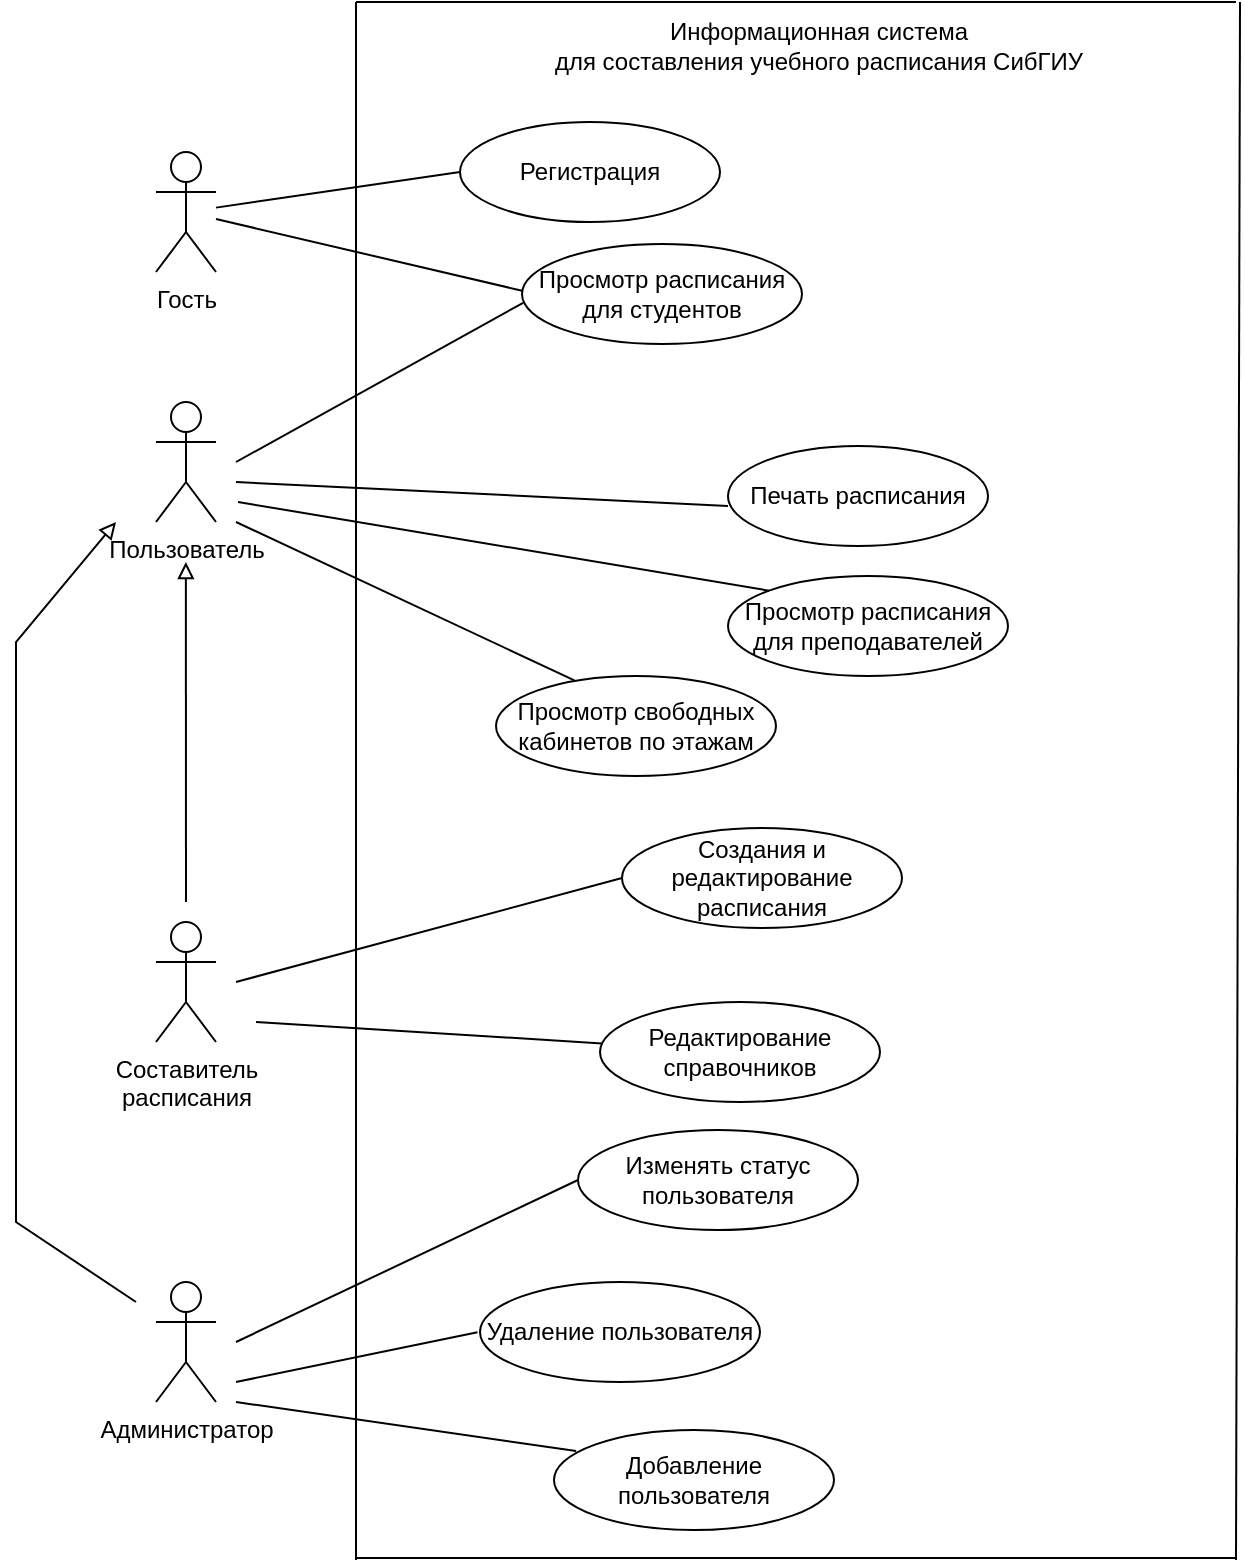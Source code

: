 <mxfile version="21.2.3" type="device">
  <diagram name="Страница 1" id="lszMw4IMi2-HAJDfdfZ7">
    <mxGraphModel dx="-100" dy="1981" grid="0" gridSize="10" guides="1" tooltips="1" connect="1" arrows="1" fold="1" page="0" pageScale="1" pageWidth="827" pageHeight="1169" math="0" shadow="0">
      <root>
        <mxCell id="0" />
        <mxCell id="1" parent="0" />
        <mxCell id="Vuedsg6ZILHKNDMDuiHz-1" value="Пользователь" style="shape=umlActor;verticalLabelPosition=bottom;verticalAlign=top;html=1;outlineConnect=0;strokeWidth=1;" parent="1" vertex="1">
          <mxGeometry x="1770" y="-870" width="30" height="60" as="geometry" />
        </mxCell>
        <mxCell id="-RtSNlsoVCivCNEhKEyF-11" value="Гость" style="shape=umlActor;verticalLabelPosition=bottom;verticalAlign=top;html=1;outlineConnect=0;strokeWidth=1;" parent="1" vertex="1">
          <mxGeometry x="1770" y="-995" width="30" height="60" as="geometry" />
        </mxCell>
        <mxCell id="-RtSNlsoVCivCNEhKEyF-13" value="" style="endArrow=none;html=1;rounded=0;" parent="1" edge="1">
          <mxGeometry width="50" height="50" relative="1" as="geometry">
            <mxPoint x="1870" y="-291" as="sourcePoint" />
            <mxPoint x="1870" y="-1070" as="targetPoint" />
          </mxGeometry>
        </mxCell>
        <mxCell id="-RtSNlsoVCivCNEhKEyF-14" value="" style="endArrow=none;html=1;rounded=0;" parent="1" edge="1">
          <mxGeometry width="50" height="50" relative="1" as="geometry">
            <mxPoint x="2310" y="-291" as="sourcePoint" />
            <mxPoint x="2312" y="-1070" as="targetPoint" />
          </mxGeometry>
        </mxCell>
        <mxCell id="-RtSNlsoVCivCNEhKEyF-15" value="" style="endArrow=none;html=1;rounded=0;" parent="1" edge="1">
          <mxGeometry width="50" height="50" relative="1" as="geometry">
            <mxPoint x="2310" y="-292" as="sourcePoint" />
            <mxPoint x="1870" y="-292" as="targetPoint" />
          </mxGeometry>
        </mxCell>
        <mxCell id="-RtSNlsoVCivCNEhKEyF-16" value="" style="endArrow=none;html=1;rounded=0;" parent="1" edge="1">
          <mxGeometry width="50" height="50" relative="1" as="geometry">
            <mxPoint x="2310" y="-1070" as="sourcePoint" />
            <mxPoint x="1870" y="-1070" as="targetPoint" />
          </mxGeometry>
        </mxCell>
        <mxCell id="-RtSNlsoVCivCNEhKEyF-17" value="Регистрация" style="ellipse;whiteSpace=wrap;html=1;strokeWidth=1;" parent="1" vertex="1">
          <mxGeometry x="1922" y="-1010" width="130" height="50" as="geometry" />
        </mxCell>
        <mxCell id="-RtSNlsoVCivCNEhKEyF-18" value="Информационная система&lt;br&gt;для составления учебного расписания СибГИУ" style="text;strokeColor=none;align=center;fillColor=none;html=1;verticalAlign=middle;whiteSpace=wrap;rounded=0;" parent="1" vertex="1">
          <mxGeometry x="1952" y="-1063" width="299" height="30" as="geometry" />
        </mxCell>
        <mxCell id="-RtSNlsoVCivCNEhKEyF-19" value="Составитель&lt;br style=&quot;--tw-border-spacing-x: 0; --tw-border-spacing-y: 0; --tw-translate-x: 0; --tw-translate-y: 0; --tw-rotate: 0; --tw-skew-x: 0; --tw-skew-y: 0; --tw-scale-x: 1; --tw-scale-y: 1; --tw-pan-x: ; --tw-pan-y: ; --tw-pinch-zoom: ; --tw-scroll-snap-strictness: proximity; --tw-ordinal: ; --tw-slashed-zero: ; --tw-numeric-figure: ; --tw-numeric-spacing: ; --tw-numeric-fraction: ; --tw-ring-inset: ; --tw-ring-offset-width: 0px; --tw-ring-offset-color: #fff; --tw-ring-color: rgb(59 130 246 / 0.5); --tw-ring-offset-shadow: 0 0 #0000; --tw-ring-shadow: 0 0 #0000; --tw-shadow: 0 0 #0000; --tw-shadow-colored: 0 0 #0000; --tw-blur: ; --tw-brightness: ; --tw-contrast: ; --tw-grayscale: ; --tw-hue-rotate: ; --tw-invert: ; --tw-saturate: ; --tw-sepia: ; --tw-drop-shadow: ; --tw-backdrop-blur: ; --tw-backdrop-brightness: ; --tw-backdrop-contrast: ; --tw-backdrop-grayscale: ; --tw-backdrop-hue-rotate: ; --tw-backdrop-invert: ; --tw-backdrop-opacity: ; --tw-backdrop-saturate: ; --tw-backdrop-sepia: ; border-color: var(--border-color);&quot;&gt;расписания" style="shape=umlActor;verticalLabelPosition=bottom;verticalAlign=top;html=1;outlineConnect=0;strokeWidth=1;" parent="1" vertex="1">
          <mxGeometry x="1770" y="-610" width="30" height="60" as="geometry" />
        </mxCell>
        <mxCell id="-RtSNlsoVCivCNEhKEyF-23" value="" style="endArrow=none;html=1;rounded=0;entryX=0;entryY=0.5;entryDx=0;entryDy=0;endFill=0;" parent="1" source="-RtSNlsoVCivCNEhKEyF-11" target="-RtSNlsoVCivCNEhKEyF-17" edge="1">
          <mxGeometry width="50" height="50" relative="1" as="geometry">
            <mxPoint x="1940" y="-910" as="sourcePoint" />
            <mxPoint x="1990" y="-960" as="targetPoint" />
          </mxGeometry>
        </mxCell>
        <mxCell id="-RtSNlsoVCivCNEhKEyF-25" value="" style="endArrow=block;html=1;rounded=0;endFill=0;" parent="1" edge="1">
          <mxGeometry width="50" height="50" relative="1" as="geometry">
            <mxPoint x="1785" y="-620" as="sourcePoint" />
            <mxPoint x="1784.93" y="-790" as="targetPoint" />
          </mxGeometry>
        </mxCell>
        <mxCell id="-RtSNlsoVCivCNEhKEyF-28" value="Печать расписания" style="ellipse;whiteSpace=wrap;html=1;strokeWidth=1;" parent="1" vertex="1">
          <mxGeometry x="2056" y="-848" width="130" height="50" as="geometry" />
        </mxCell>
        <mxCell id="-RtSNlsoVCivCNEhKEyF-29" value="" style="endArrow=none;html=1;rounded=0;entryX=0;entryY=0.6;entryDx=0;entryDy=0;entryPerimeter=0;endFill=0;" parent="1" target="-RtSNlsoVCivCNEhKEyF-28" edge="1">
          <mxGeometry width="50" height="50" relative="1" as="geometry">
            <mxPoint x="1810" y="-830" as="sourcePoint" />
            <mxPoint x="1940" y="-765" as="targetPoint" />
          </mxGeometry>
        </mxCell>
        <mxCell id="-RtSNlsoVCivCNEhKEyF-35" value="Создания и редактирование расписания" style="ellipse;whiteSpace=wrap;html=1;strokeWidth=1;" parent="1" vertex="1">
          <mxGeometry x="2003" y="-657" width="140" height="50" as="geometry" />
        </mxCell>
        <mxCell id="-RtSNlsoVCivCNEhKEyF-36" value="" style="endArrow=none;html=1;rounded=0;entryX=0;entryY=0.5;entryDx=0;entryDy=0;endFill=0;" parent="1" target="-RtSNlsoVCivCNEhKEyF-35" edge="1">
          <mxGeometry width="50" height="50" relative="1" as="geometry">
            <mxPoint x="1810" y="-580" as="sourcePoint" />
            <mxPoint x="1990" y="-590" as="targetPoint" />
          </mxGeometry>
        </mxCell>
        <mxCell id="-RtSNlsoVCivCNEhKEyF-39" value="Просмотр расписания для студентов" style="ellipse;whiteSpace=wrap;html=1;strokeWidth=1;" parent="1" vertex="1">
          <mxGeometry x="1953" y="-949" width="140" height="50" as="geometry" />
        </mxCell>
        <mxCell id="-RtSNlsoVCivCNEhKEyF-40" value="" style="endArrow=none;html=1;rounded=0;entryX=0.004;entryY=0.588;entryDx=0;entryDy=0;entryPerimeter=0;endFill=0;" parent="1" target="-RtSNlsoVCivCNEhKEyF-39" edge="1">
          <mxGeometry width="50" height="50" relative="1" as="geometry">
            <mxPoint x="1810" y="-840" as="sourcePoint" />
            <mxPoint x="1990" y="-780" as="targetPoint" />
          </mxGeometry>
        </mxCell>
        <mxCell id="-RtSNlsoVCivCNEhKEyF-43" value="Просмотр расписания для преподавателей" style="ellipse;whiteSpace=wrap;html=1;strokeWidth=1;" parent="1" vertex="1">
          <mxGeometry x="2056" y="-783" width="140" height="50" as="geometry" />
        </mxCell>
        <mxCell id="-RtSNlsoVCivCNEhKEyF-50" value="Администратор" style="shape=umlActor;verticalLabelPosition=bottom;verticalAlign=top;html=1;outlineConnect=0;strokeWidth=1;" parent="1" vertex="1">
          <mxGeometry x="1770" y="-430" width="30" height="60" as="geometry" />
        </mxCell>
        <mxCell id="-RtSNlsoVCivCNEhKEyF-52" value="" style="endArrow=none;html=1;rounded=0;entryX=0;entryY=0.5;entryDx=0;entryDy=0;endFill=0;" parent="1" target="-RtSNlsoVCivCNEhKEyF-53" edge="1">
          <mxGeometry width="50" height="50" relative="1" as="geometry">
            <mxPoint x="1810" y="-400" as="sourcePoint" />
            <mxPoint x="1980" y="-533" as="targetPoint" />
          </mxGeometry>
        </mxCell>
        <mxCell id="-RtSNlsoVCivCNEhKEyF-53" value="Изменять статус пользователя" style="ellipse;whiteSpace=wrap;html=1;strokeWidth=1;" parent="1" vertex="1">
          <mxGeometry x="1981" y="-506" width="140" height="50" as="geometry" />
        </mxCell>
        <mxCell id="-RtSNlsoVCivCNEhKEyF-54" value="Удаление пользователя" style="ellipse;whiteSpace=wrap;html=1;strokeWidth=1;" parent="1" vertex="1">
          <mxGeometry x="1932" y="-430" width="140" height="50" as="geometry" />
        </mxCell>
        <mxCell id="-RtSNlsoVCivCNEhKEyF-55" value="" style="endArrow=none;html=1;rounded=0;entryX=-0.009;entryY=0.502;entryDx=0;entryDy=0;entryPerimeter=0;endFill=0;" parent="1" target="-RtSNlsoVCivCNEhKEyF-54" edge="1">
          <mxGeometry width="50" height="50" relative="1" as="geometry">
            <mxPoint x="1810" y="-380" as="sourcePoint" />
            <mxPoint x="1990" y="-565" as="targetPoint" />
          </mxGeometry>
        </mxCell>
        <mxCell id="-RtSNlsoVCivCNEhKEyF-59" value="" style="endArrow=none;html=1;rounded=0;entryX=0;entryY=0.467;entryDx=0;entryDy=0;entryPerimeter=0;endFill=0;" parent="1" source="-RtSNlsoVCivCNEhKEyF-11" target="-RtSNlsoVCivCNEhKEyF-39" edge="1">
          <mxGeometry width="50" height="50" relative="1" as="geometry">
            <mxPoint x="1810" y="-955" as="sourcePoint" />
            <mxPoint x="1940" y="-955" as="targetPoint" />
          </mxGeometry>
        </mxCell>
        <mxCell id="-RtSNlsoVCivCNEhKEyF-62" value="Просмотр свободных кабинетов по этажам" style="ellipse;whiteSpace=wrap;html=1;strokeWidth=1;" parent="1" vertex="1">
          <mxGeometry x="1940" y="-733" width="140" height="50" as="geometry" />
        </mxCell>
        <mxCell id="-RtSNlsoVCivCNEhKEyF-65" value="" style="endArrow=block;html=1;rounded=0;endFill=0;" parent="1" edge="1">
          <mxGeometry width="50" height="50" relative="1" as="geometry">
            <mxPoint x="1760" y="-420" as="sourcePoint" />
            <mxPoint x="1750" y="-810" as="targetPoint" />
            <Array as="points">
              <mxPoint x="1700" y="-460" />
              <mxPoint x="1700" y="-750" />
            </Array>
          </mxGeometry>
        </mxCell>
        <mxCell id="4ZeezBxZb-B4B--4wJGV-2" value="" style="endArrow=none;html=1;rounded=0;entryX=0;entryY=0;entryDx=0;entryDy=0;endFill=0;" parent="1" target="-RtSNlsoVCivCNEhKEyF-43" edge="1">
          <mxGeometry width="50" height="50" relative="1" as="geometry">
            <mxPoint x="1811" y="-820" as="sourcePoint" />
            <mxPoint x="2075" y="-755" as="targetPoint" />
          </mxGeometry>
        </mxCell>
        <mxCell id="4ZeezBxZb-B4B--4wJGV-3" value="" style="endArrow=none;html=1;rounded=0;entryX=0.28;entryY=0.044;entryDx=0;entryDy=0;entryPerimeter=0;endFill=0;" parent="1" target="-RtSNlsoVCivCNEhKEyF-62" edge="1">
          <mxGeometry width="50" height="50" relative="1" as="geometry">
            <mxPoint x="1810" y="-810" as="sourcePoint" />
            <mxPoint x="2060" y="-703" as="targetPoint" />
          </mxGeometry>
        </mxCell>
        <mxCell id="4ZeezBxZb-B4B--4wJGV-4" value="Добавление пользователя" style="ellipse;whiteSpace=wrap;html=1;strokeWidth=1;" parent="1" vertex="1">
          <mxGeometry x="1969" y="-356" width="140" height="50" as="geometry" />
        </mxCell>
        <mxCell id="4ZeezBxZb-B4B--4wJGV-5" value="" style="endArrow=none;html=1;rounded=0;entryX=0.079;entryY=0.211;entryDx=0;entryDy=0;entryPerimeter=0;endFill=0;" parent="1" target="4ZeezBxZb-B4B--4wJGV-4" edge="1">
          <mxGeometry width="50" height="50" relative="1" as="geometry">
            <mxPoint x="1810" y="-370" as="sourcePoint" />
            <mxPoint x="1944" y="-345" as="targetPoint" />
          </mxGeometry>
        </mxCell>
        <mxCell id="hnJY4RbMuxJSOhY2AzBF-1" value="Редактирование справочников" style="ellipse;whiteSpace=wrap;html=1;strokeWidth=1;" parent="1" vertex="1">
          <mxGeometry x="1992" y="-570" width="140" height="50" as="geometry" />
        </mxCell>
        <mxCell id="hnJY4RbMuxJSOhY2AzBF-2" value="" style="endArrow=none;html=1;rounded=0;endFill=0;" parent="1" target="hnJY4RbMuxJSOhY2AzBF-1" edge="1">
          <mxGeometry width="50" height="50" relative="1" as="geometry">
            <mxPoint x="1820" y="-560" as="sourcePoint" />
            <mxPoint x="2130" y="-555" as="targetPoint" />
          </mxGeometry>
        </mxCell>
      </root>
    </mxGraphModel>
  </diagram>
</mxfile>
